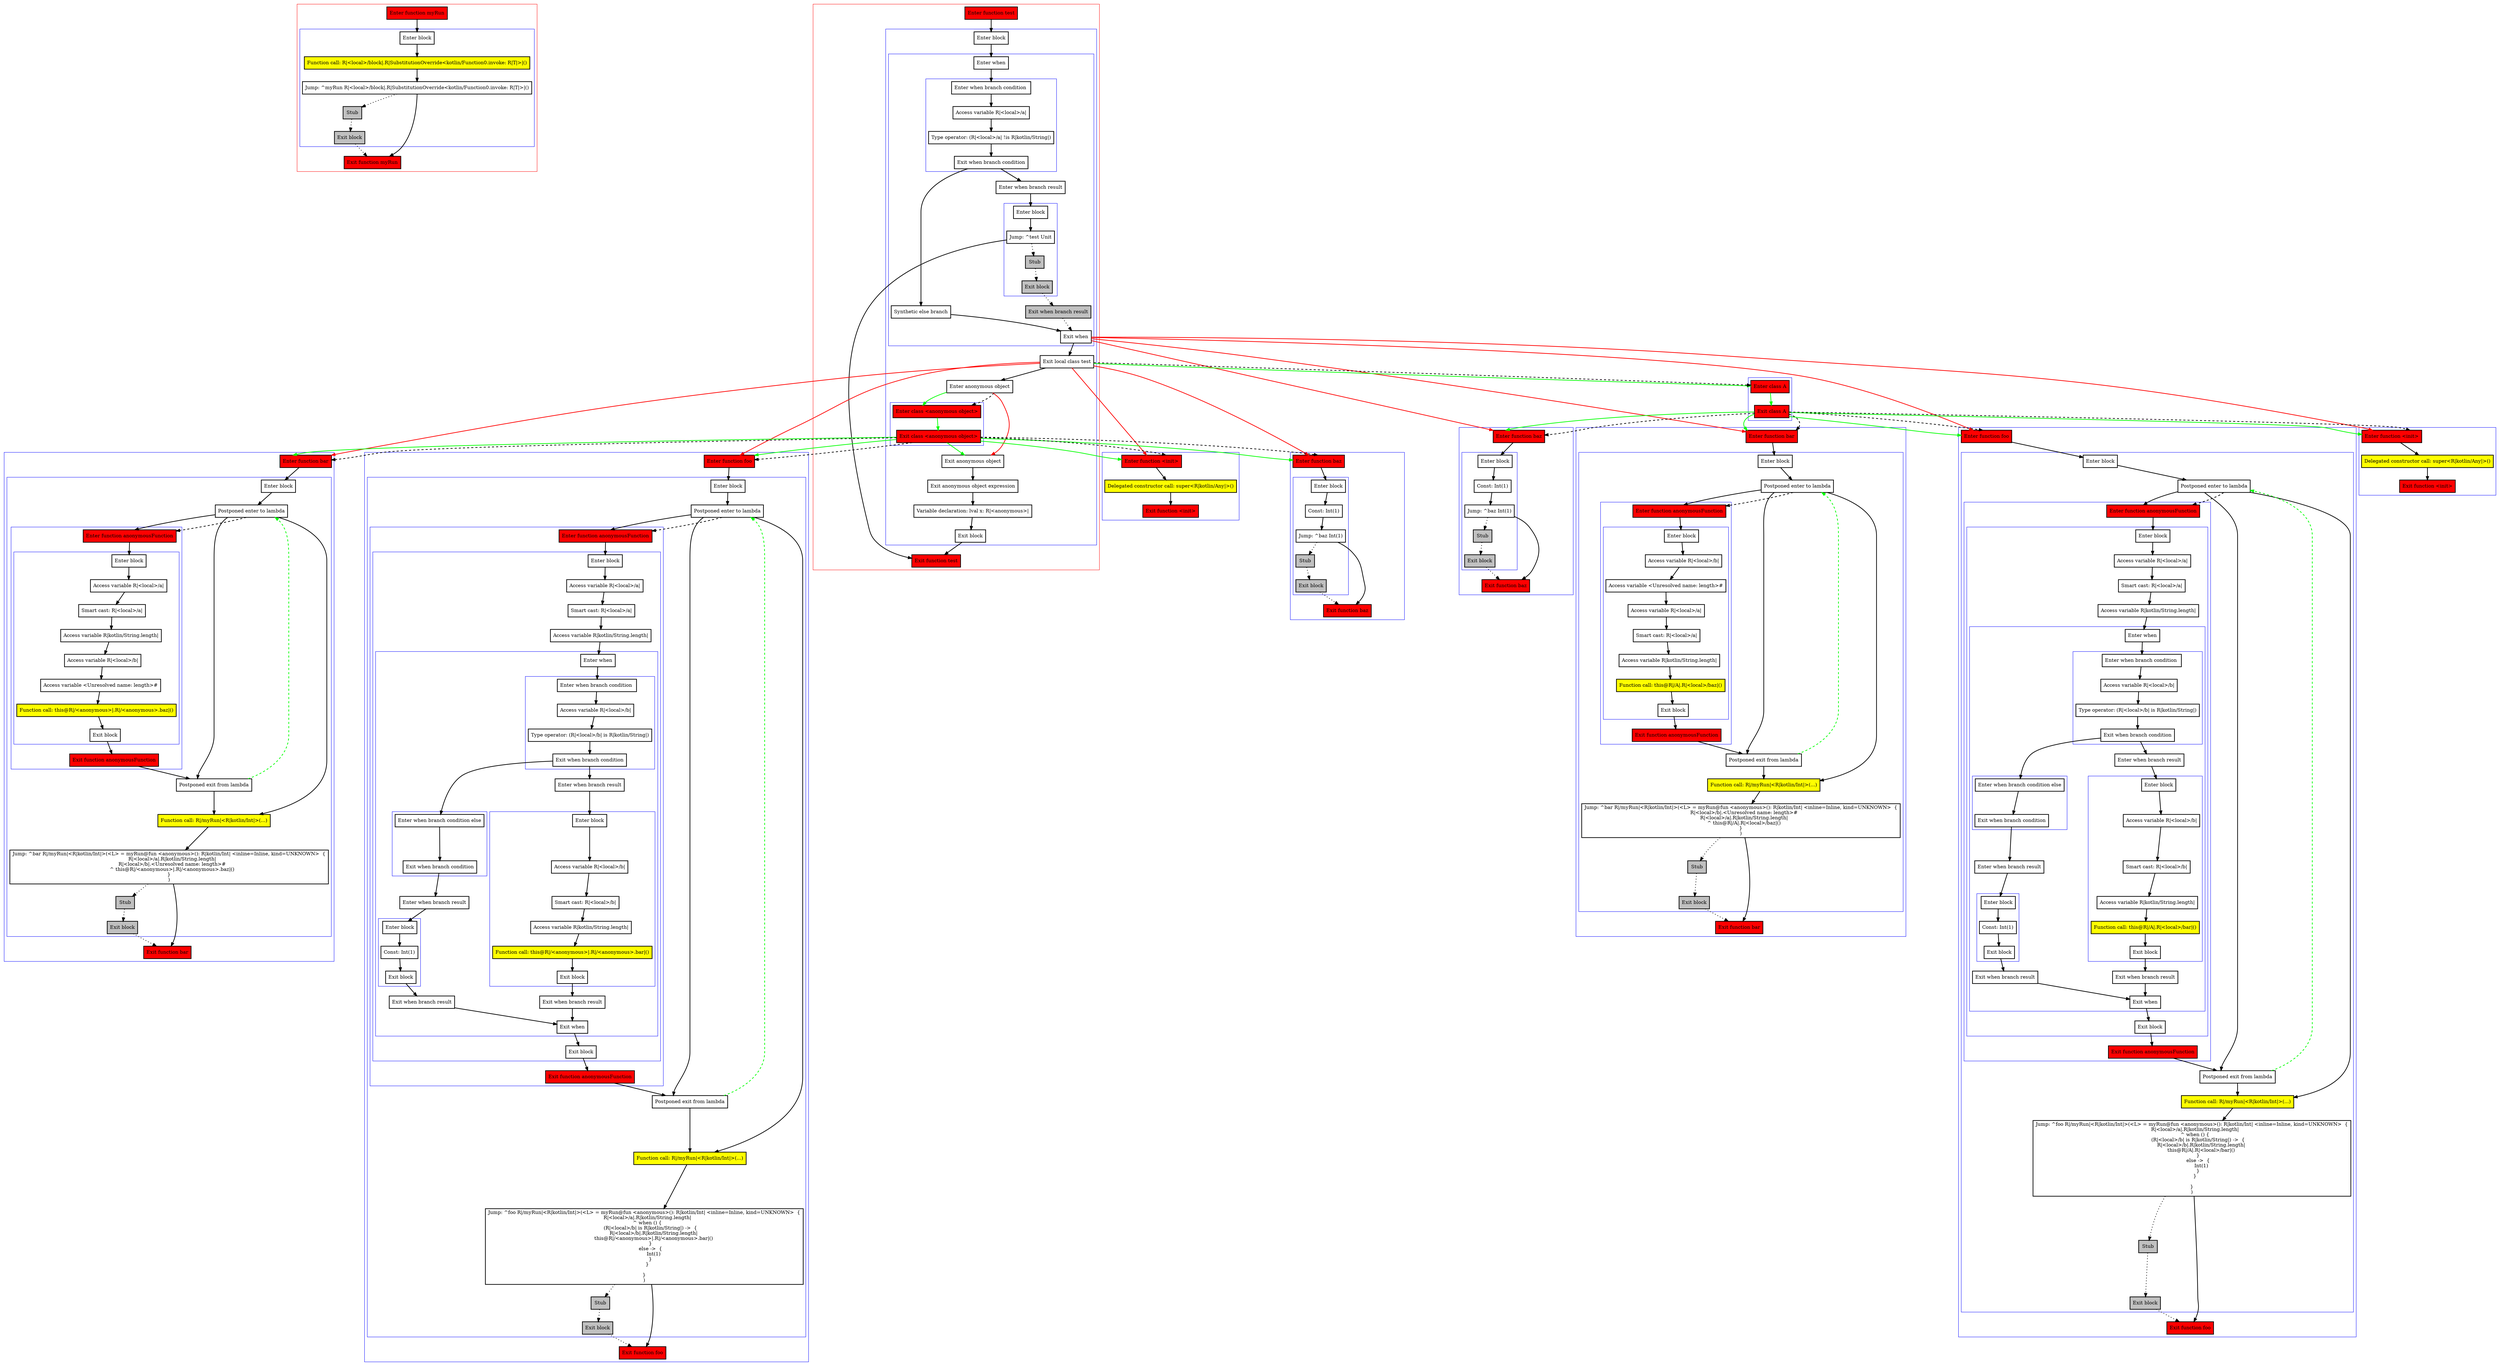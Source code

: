 digraph localClassesWithImplicit_kt {
    graph [nodesep=3]
    node [shape=box penwidth=2]
    edge [penwidth=2]

    subgraph cluster_0 {
        color=red
        0 [label="Enter function myRun" style="filled" fillcolor=red];
        subgraph cluster_1 {
            color=blue
            1 [label="Enter block"];
            2 [label="Function call: R|<local>/block|.R|SubstitutionOverride<kotlin/Function0.invoke: R|T|>|()" style="filled" fillcolor=yellow];
            3 [label="Jump: ^myRun R|<local>/block|.R|SubstitutionOverride<kotlin/Function0.invoke: R|T|>|()"];
            4 [label="Stub" style="filled" fillcolor=gray];
            5 [label="Exit block" style="filled" fillcolor=gray];
        }
        6 [label="Exit function myRun" style="filled" fillcolor=red];
    }
    0 -> {1};
    1 -> {2};
    2 -> {3};
    3 -> {6};
    3 -> {4} [style=dotted];
    4 -> {5} [style=dotted];
    5 -> {6} [style=dotted];

    subgraph cluster_2 {
        color=red
        7 [label="Enter function test" style="filled" fillcolor=red];
        subgraph cluster_3 {
            color=blue
            8 [label="Enter block"];
            subgraph cluster_4 {
                color=blue
                9 [label="Enter when"];
                subgraph cluster_5 {
                    color=blue
                    10 [label="Enter when branch condition "];
                    11 [label="Access variable R|<local>/a|"];
                    12 [label="Type operator: (R|<local>/a| !is R|kotlin/String|)"];
                    13 [label="Exit when branch condition"];
                }
                14 [label="Synthetic else branch"];
                15 [label="Enter when branch result"];
                subgraph cluster_6 {
                    color=blue
                    16 [label="Enter block"];
                    17 [label="Jump: ^test Unit"];
                    18 [label="Stub" style="filled" fillcolor=gray];
                    19 [label="Exit block" style="filled" fillcolor=gray];
                }
                20 [label="Exit when branch result" style="filled" fillcolor=gray];
                21 [label="Exit when"];
            }
            22 [label="Exit local class test"];
            23 [label="Enter anonymous object"];
            subgraph cluster_7 {
                color=blue
                97 [label="Enter class <anonymous object>" style="filled" fillcolor=red];
                98 [label="Exit class <anonymous object>" style="filled" fillcolor=red];
            }
            24 [label="Exit anonymous object"];
            25 [label="Exit anonymous object expression"];
            26 [label="Variable declaration: lval x: R|<anonymous>|"];
            27 [label="Exit block"];
        }
        28 [label="Exit function test" style="filled" fillcolor=red];
    }
    subgraph cluster_8 {
        color=blue
        158 [label="Enter function baz" style="filled" fillcolor=red];
        subgraph cluster_9 {
            color=blue
            159 [label="Enter block"];
            160 [label="Const: Int(1)"];
            161 [label="Jump: ^baz Int(1)"];
            162 [label="Stub" style="filled" fillcolor=gray];
            163 [label="Exit block" style="filled" fillcolor=gray];
        }
        164 [label="Exit function baz" style="filled" fillcolor=red];
    }
    subgraph cluster_10 {
        color=blue
        139 [label="Enter function bar" style="filled" fillcolor=red];
        subgraph cluster_11 {
            color=blue
            140 [label="Enter block"];
            141 [label="Postponed enter to lambda"];
            subgraph cluster_12 {
                color=blue
                148 [label="Enter function anonymousFunction" style="filled" fillcolor=red];
                subgraph cluster_13 {
                    color=blue
                    149 [label="Enter block"];
                    150 [label="Access variable R|<local>/a|"];
                    151 [label="Smart cast: R|<local>/a|"];
                    152 [label="Access variable R|kotlin/String.length|"];
                    153 [label="Access variable R|<local>/b|"];
                    154 [label="Access variable <Unresolved name: length>#"];
                    155 [label="Function call: this@R|/<anonymous>|.R|/<anonymous>.baz|()" style="filled" fillcolor=yellow];
                    156 [label="Exit block"];
                }
                157 [label="Exit function anonymousFunction" style="filled" fillcolor=red];
            }
            142 [label="Postponed exit from lambda"];
            143 [label="Function call: R|/myRun|<R|kotlin/Int|>(...)" style="filled" fillcolor=yellow];
            144 [label="Jump: ^bar R|/myRun|<R|kotlin/Int|>(<L> = myRun@fun <anonymous>(): R|kotlin/Int| <inline=Inline, kind=UNKNOWN>  {
    R|<local>/a|.R|kotlin/String.length|
    R|<local>/b|.<Unresolved name: length>#
    ^ this@R|/<anonymous>|.R|/<anonymous>.baz|()
}
)"];
            145 [label="Stub" style="filled" fillcolor=gray];
            146 [label="Exit block" style="filled" fillcolor=gray];
        }
        147 [label="Exit function bar" style="filled" fillcolor=red];
    }
    subgraph cluster_14 {
        color=blue
        102 [label="Enter function foo" style="filled" fillcolor=red];
        subgraph cluster_15 {
            color=blue
            103 [label="Enter block"];
            104 [label="Postponed enter to lambda"];
            subgraph cluster_16 {
                color=blue
                111 [label="Enter function anonymousFunction" style="filled" fillcolor=red];
                subgraph cluster_17 {
                    color=blue
                    112 [label="Enter block"];
                    113 [label="Access variable R|<local>/a|"];
                    114 [label="Smart cast: R|<local>/a|"];
                    115 [label="Access variable R|kotlin/String.length|"];
                    subgraph cluster_18 {
                        color=blue
                        116 [label="Enter when"];
                        subgraph cluster_19 {
                            color=blue
                            117 [label="Enter when branch condition "];
                            118 [label="Access variable R|<local>/b|"];
                            119 [label="Type operator: (R|<local>/b| is R|kotlin/String|)"];
                            120 [label="Exit when branch condition"];
                        }
                        subgraph cluster_20 {
                            color=blue
                            121 [label="Enter when branch condition else"];
                            122 [label="Exit when branch condition"];
                        }
                        123 [label="Enter when branch result"];
                        subgraph cluster_21 {
                            color=blue
                            124 [label="Enter block"];
                            125 [label="Const: Int(1)"];
                            126 [label="Exit block"];
                        }
                        127 [label="Exit when branch result"];
                        128 [label="Enter when branch result"];
                        subgraph cluster_22 {
                            color=blue
                            129 [label="Enter block"];
                            130 [label="Access variable R|<local>/b|"];
                            131 [label="Smart cast: R|<local>/b|"];
                            132 [label="Access variable R|kotlin/String.length|"];
                            133 [label="Function call: this@R|/<anonymous>|.R|/<anonymous>.bar|()" style="filled" fillcolor=yellow];
                            134 [label="Exit block"];
                        }
                        135 [label="Exit when branch result"];
                        136 [label="Exit when"];
                    }
                    137 [label="Exit block"];
                }
                138 [label="Exit function anonymousFunction" style="filled" fillcolor=red];
            }
            105 [label="Postponed exit from lambda"];
            106 [label="Function call: R|/myRun|<R|kotlin/Int|>(...)" style="filled" fillcolor=yellow];
            107 [label="Jump: ^foo R|/myRun|<R|kotlin/Int|>(<L> = myRun@fun <anonymous>(): R|kotlin/Int| <inline=Inline, kind=UNKNOWN>  {
    R|<local>/a|.R|kotlin/String.length|
    ^ when () {
        (R|<local>/b| is R|kotlin/String|) ->  {
            R|<local>/b|.R|kotlin/String.length|
            this@R|/<anonymous>|.R|/<anonymous>.bar|()
        }
        else ->  {
            Int(1)
        }
    }

}
)"];
            108 [label="Stub" style="filled" fillcolor=gray];
            109 [label="Exit block" style="filled" fillcolor=gray];
        }
        110 [label="Exit function foo" style="filled" fillcolor=red];
    }
    subgraph cluster_23 {
        color=blue
        99 [label="Enter function <init>" style="filled" fillcolor=red];
        100 [label="Delegated constructor call: super<R|kotlin/Any|>()" style="filled" fillcolor=yellow];
        101 [label="Exit function <init>" style="filled" fillcolor=red];
    }
    subgraph cluster_24 {
        color=blue
        29 [label="Enter class A" style="filled" fillcolor=red];
        30 [label="Exit class A" style="filled" fillcolor=red];
    }
    subgraph cluster_25 {
        color=blue
        90 [label="Enter function baz" style="filled" fillcolor=red];
        subgraph cluster_26 {
            color=blue
            91 [label="Enter block"];
            92 [label="Const: Int(1)"];
            93 [label="Jump: ^baz Int(1)"];
            94 [label="Stub" style="filled" fillcolor=gray];
            95 [label="Exit block" style="filled" fillcolor=gray];
        }
        96 [label="Exit function baz" style="filled" fillcolor=red];
    }
    subgraph cluster_27 {
        color=blue
        71 [label="Enter function bar" style="filled" fillcolor=red];
        subgraph cluster_28 {
            color=blue
            72 [label="Enter block"];
            73 [label="Postponed enter to lambda"];
            subgraph cluster_29 {
                color=blue
                80 [label="Enter function anonymousFunction" style="filled" fillcolor=red];
                subgraph cluster_30 {
                    color=blue
                    81 [label="Enter block"];
                    82 [label="Access variable R|<local>/b|"];
                    83 [label="Access variable <Unresolved name: length>#"];
                    84 [label="Access variable R|<local>/a|"];
                    85 [label="Smart cast: R|<local>/a|"];
                    86 [label="Access variable R|kotlin/String.length|"];
                    87 [label="Function call: this@R|/A|.R|<local>/baz|()" style="filled" fillcolor=yellow];
                    88 [label="Exit block"];
                }
                89 [label="Exit function anonymousFunction" style="filled" fillcolor=red];
            }
            74 [label="Postponed exit from lambda"];
            75 [label="Function call: R|/myRun|<R|kotlin/Int|>(...)" style="filled" fillcolor=yellow];
            76 [label="Jump: ^bar R|/myRun|<R|kotlin/Int|>(<L> = myRun@fun <anonymous>(): R|kotlin/Int| <inline=Inline, kind=UNKNOWN>  {
    R|<local>/b|.<Unresolved name: length>#
    R|<local>/a|.R|kotlin/String.length|
    ^ this@R|/A|.R|<local>/baz|()
}
)"];
            77 [label="Stub" style="filled" fillcolor=gray];
            78 [label="Exit block" style="filled" fillcolor=gray];
        }
        79 [label="Exit function bar" style="filled" fillcolor=red];
    }
    subgraph cluster_31 {
        color=blue
        34 [label="Enter function foo" style="filled" fillcolor=red];
        subgraph cluster_32 {
            color=blue
            35 [label="Enter block"];
            36 [label="Postponed enter to lambda"];
            subgraph cluster_33 {
                color=blue
                43 [label="Enter function anonymousFunction" style="filled" fillcolor=red];
                subgraph cluster_34 {
                    color=blue
                    44 [label="Enter block"];
                    45 [label="Access variable R|<local>/a|"];
                    46 [label="Smart cast: R|<local>/a|"];
                    47 [label="Access variable R|kotlin/String.length|"];
                    subgraph cluster_35 {
                        color=blue
                        48 [label="Enter when"];
                        subgraph cluster_36 {
                            color=blue
                            49 [label="Enter when branch condition "];
                            50 [label="Access variable R|<local>/b|"];
                            51 [label="Type operator: (R|<local>/b| is R|kotlin/String|)"];
                            52 [label="Exit when branch condition"];
                        }
                        subgraph cluster_37 {
                            color=blue
                            53 [label="Enter when branch condition else"];
                            54 [label="Exit when branch condition"];
                        }
                        55 [label="Enter when branch result"];
                        subgraph cluster_38 {
                            color=blue
                            56 [label="Enter block"];
                            57 [label="Const: Int(1)"];
                            58 [label="Exit block"];
                        }
                        59 [label="Exit when branch result"];
                        60 [label="Enter when branch result"];
                        subgraph cluster_39 {
                            color=blue
                            61 [label="Enter block"];
                            62 [label="Access variable R|<local>/b|"];
                            63 [label="Smart cast: R|<local>/b|"];
                            64 [label="Access variable R|kotlin/String.length|"];
                            65 [label="Function call: this@R|/A|.R|<local>/bar|()" style="filled" fillcolor=yellow];
                            66 [label="Exit block"];
                        }
                        67 [label="Exit when branch result"];
                        68 [label="Exit when"];
                    }
                    69 [label="Exit block"];
                }
                70 [label="Exit function anonymousFunction" style="filled" fillcolor=red];
            }
            37 [label="Postponed exit from lambda"];
            38 [label="Function call: R|/myRun|<R|kotlin/Int|>(...)" style="filled" fillcolor=yellow];
            39 [label="Jump: ^foo R|/myRun|<R|kotlin/Int|>(<L> = myRun@fun <anonymous>(): R|kotlin/Int| <inline=Inline, kind=UNKNOWN>  {
    R|<local>/a|.R|kotlin/String.length|
    ^ when () {
        (R|<local>/b| is R|kotlin/String|) ->  {
            R|<local>/b|.R|kotlin/String.length|
            this@R|/A|.R|<local>/bar|()
        }
        else ->  {
            Int(1)
        }
    }

}
)"];
            40 [label="Stub" style="filled" fillcolor=gray];
            41 [label="Exit block" style="filled" fillcolor=gray];
        }
        42 [label="Exit function foo" style="filled" fillcolor=red];
    }
    subgraph cluster_40 {
        color=blue
        31 [label="Enter function <init>" style="filled" fillcolor=red];
        32 [label="Delegated constructor call: super<R|kotlin/Any|>()" style="filled" fillcolor=yellow];
        33 [label="Exit function <init>" style="filled" fillcolor=red];
    }
    7 -> {8};
    8 -> {9};
    9 -> {10};
    10 -> {11};
    11 -> {12};
    12 -> {13};
    13 -> {14 15};
    14 -> {21};
    15 -> {16};
    16 -> {17};
    17 -> {28};
    17 -> {18} [style=dotted];
    18 -> {19} [style=dotted];
    19 -> {20} [style=dotted];
    20 -> {21} [style=dotted];
    21 -> {22};
    21 -> {31 34 71 90} [color=red];
    22 -> {23};
    22 -> {29} [color=green];
    22 -> {99 102 139 158} [color=red];
    22 -> {29} [style=dashed];
    23 -> {97} [color=green];
    23 -> {24} [color=red];
    23 -> {97} [style=dashed];
    24 -> {25};
    25 -> {26};
    26 -> {27};
    27 -> {28};
    29 -> {30} [color=green];
    30 -> {31 34 71 90} [color=green];
    30 -> {31 34 71 90} [style=dashed];
    31 -> {32};
    32 -> {33};
    34 -> {35};
    35 -> {36};
    36 -> {37 38 43};
    36 -> {43} [style=dashed];
    37 -> {38};
    37 -> {36} [color=green style=dashed];
    38 -> {39};
    39 -> {42};
    39 -> {40} [style=dotted];
    40 -> {41} [style=dotted];
    41 -> {42} [style=dotted];
    43 -> {44};
    44 -> {45};
    45 -> {46};
    46 -> {47};
    47 -> {48};
    48 -> {49};
    49 -> {50};
    50 -> {51};
    51 -> {52};
    52 -> {53 60};
    53 -> {54};
    54 -> {55};
    55 -> {56};
    56 -> {57};
    57 -> {58};
    58 -> {59};
    59 -> {68};
    60 -> {61};
    61 -> {62};
    62 -> {63};
    63 -> {64};
    64 -> {65};
    65 -> {66};
    66 -> {67};
    67 -> {68};
    68 -> {69};
    69 -> {70};
    70 -> {37};
    71 -> {72};
    72 -> {73};
    73 -> {74 75 80};
    73 -> {80} [style=dashed];
    74 -> {75};
    74 -> {73} [color=green style=dashed];
    75 -> {76};
    76 -> {79};
    76 -> {77} [style=dotted];
    77 -> {78} [style=dotted];
    78 -> {79} [style=dotted];
    80 -> {81};
    81 -> {82};
    82 -> {83};
    83 -> {84};
    84 -> {85};
    85 -> {86};
    86 -> {87};
    87 -> {88};
    88 -> {89};
    89 -> {74};
    90 -> {91};
    91 -> {92};
    92 -> {93};
    93 -> {96};
    93 -> {94} [style=dotted];
    94 -> {95} [style=dotted];
    95 -> {96} [style=dotted];
    97 -> {98} [color=green];
    98 -> {24 99 102 139 158} [color=green];
    98 -> {99 102 139 158} [style=dashed];
    99 -> {100};
    100 -> {101};
    102 -> {103};
    103 -> {104};
    104 -> {105 106 111};
    104 -> {111} [style=dashed];
    105 -> {106};
    105 -> {104} [color=green style=dashed];
    106 -> {107};
    107 -> {110};
    107 -> {108} [style=dotted];
    108 -> {109} [style=dotted];
    109 -> {110} [style=dotted];
    111 -> {112};
    112 -> {113};
    113 -> {114};
    114 -> {115};
    115 -> {116};
    116 -> {117};
    117 -> {118};
    118 -> {119};
    119 -> {120};
    120 -> {121 128};
    121 -> {122};
    122 -> {123};
    123 -> {124};
    124 -> {125};
    125 -> {126};
    126 -> {127};
    127 -> {136};
    128 -> {129};
    129 -> {130};
    130 -> {131};
    131 -> {132};
    132 -> {133};
    133 -> {134};
    134 -> {135};
    135 -> {136};
    136 -> {137};
    137 -> {138};
    138 -> {105};
    139 -> {140};
    140 -> {141};
    141 -> {142 143 148};
    141 -> {148} [style=dashed];
    142 -> {143};
    142 -> {141} [color=green style=dashed];
    143 -> {144};
    144 -> {147};
    144 -> {145} [style=dotted];
    145 -> {146} [style=dotted];
    146 -> {147} [style=dotted];
    148 -> {149};
    149 -> {150};
    150 -> {151};
    151 -> {152};
    152 -> {153};
    153 -> {154};
    154 -> {155};
    155 -> {156};
    156 -> {157};
    157 -> {142};
    158 -> {159};
    159 -> {160};
    160 -> {161};
    161 -> {164};
    161 -> {162} [style=dotted];
    162 -> {163} [style=dotted];
    163 -> {164} [style=dotted];

}
